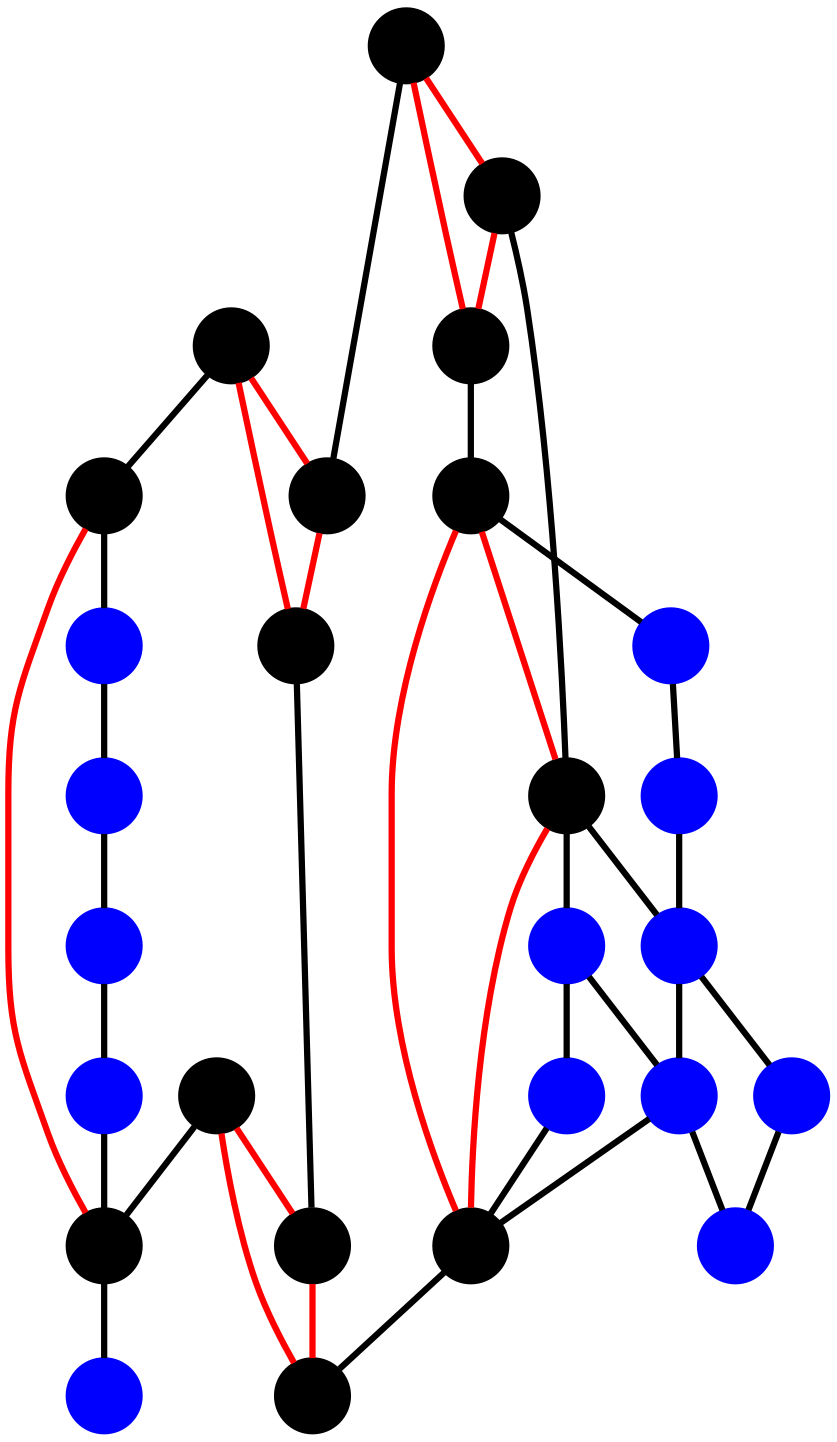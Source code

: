 graph
{
	node [shape="point", width=0.5];
	edge [penwidth=3, color=black];

	g [pos="8,8!"];
	h [pos="11,8!"];

	l [pos="4,7!"];
	m [pos="6,7!"];
	p [pos="11,7!", color=blue];

	t [pos="4,6!"];
	x [pos="11,6!", color=blue];
	y [pos="12,6!", color=blue];

	af [pos="8,5!"];
	ag [pos="12,5!", color=blue];

	ak [pos="10,4!"];
	al [pos="12,4!"];

	am [pos="1,3!"];
	an [pos="8,3!"];

	aq [pos="1,2!"];
	ar [pos="4,2!"];
	as [pos="5,2!", color=blue];
	at [pos="6,2!", color=blue];
	ax [pos="12,2!", color=blue];

	ay [pos="1,1!", color=blue];
	az [pos="2,1!", color=blue];
	ba [pos="4,1!", color=blue];
	bb [pos="5,1!", color=blue];
	bc [pos="6,1!"];
	bd [pos="8,1!"];

	bg [pos="4,0!", color=blue];
	bh [pos="5,0!", color=blue];

	g -- h;
	g -- m [color=red];
	g -- af [color=red];
	h -- al [color=red];
	l -- m;
	l -- t [color=red];
	l -- am [color=red];
	m -- af [color=red];
	t -- am [color=red];
	t -- ar;
	af -- an;
	ak -- al;
	ak -- an [color=red];
	ak -- bd [color=red];
	am -- aq;
	an -- bd [color=red];
	aq -- ar [color=red];
	aq -- bc [color=red];
	ar -- bc [color=red];
	bc -- bd;

	x -- y;
	h -- p -- x;
	y -- ag -- al -- ax;

	ar -- as -- at;
	ay -- az -- ba -- bb -- bc;
	bg -- bh;
	aq -- ay;
	ar -- ba -- bg;
	as -- bb -- bh;
	at -- bc;
}